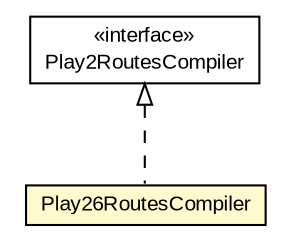 #!/usr/local/bin/dot
#
# Class diagram 
# Generated by UMLGraph version R5_6-24-gf6e263 (http://www.umlgraph.org/)
#

digraph G {
	edge [fontname="arial",fontsize=10,labelfontname="arial",labelfontsize=10];
	node [fontname="arial",fontsize=10,shape=plaintext];
	nodesep=0.25;
	ranksep=0.5;
	// com.google.code.play2.provider.play26.Play26RoutesCompiler
	c375 [label=<<table title="com.google.code.play2.provider.play26.Play26RoutesCompiler" border="0" cellborder="1" cellspacing="0" cellpadding="2" port="p" bgcolor="lemonChiffon" href="./Play26RoutesCompiler.html">
		<tr><td><table border="0" cellspacing="0" cellpadding="1">
<tr><td align="center" balign="center"> Play26RoutesCompiler </td></tr>
		</table></td></tr>
		</table>>, URL="./Play26RoutesCompiler.html", fontname="arial", fontcolor="black", fontsize=10.0];
	//com.google.code.play2.provider.play26.Play26RoutesCompiler implements com.google.code.play2.provider.api.Play2RoutesCompiler
	c394:p -> c375:p [dir=back,arrowtail=empty,style=dashed];
	// com.google.code.play2.provider.api.Play2RoutesCompiler
	c394 [label=<<table title="com.google.code.play2.provider.api.Play2RoutesCompiler" border="0" cellborder="1" cellspacing="0" cellpadding="2" port="p" href="http://java.sun.com/j2se/1.4.2/docs/api/com/google/code/play2/provider/api/Play2RoutesCompiler.html">
		<tr><td><table border="0" cellspacing="0" cellpadding="1">
<tr><td align="center" balign="center"> &#171;interface&#187; </td></tr>
<tr><td align="center" balign="center"> Play2RoutesCompiler </td></tr>
		</table></td></tr>
		</table>>, URL="http://java.sun.com/j2se/1.4.2/docs/api/com/google/code/play2/provider/api/Play2RoutesCompiler.html", fontname="arial", fontcolor="black", fontsize=10.0];
}

